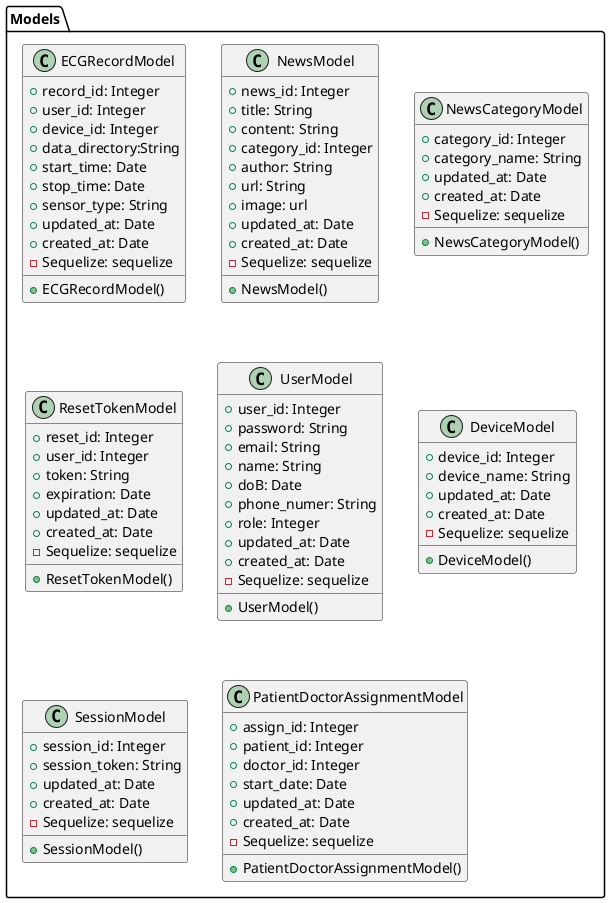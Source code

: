 @startuml

' Define class

' package Controllers {
'     class AuthController {
'         - bcrypt: bcryptjs
'         - jwt: jsonwebtoken
'         - crypto: crypto
'         - nodemailer: nodemailer
'         - path: path
'         - User: UserModel
'         - ResetToken: ResetTokenModel
'         - Sesion: SessionModel

'         + AuthController()
'         + register(req, res)
'         + login(req, res)
'         + logout(req, res)
'         + resetPasswordToken(req, res)
'         + resetPassword(req, res)
'         + isLogin(req, res)
'     }

'     class ECGRecordController {
'         - fs: fs
'         - path: path
'         - EcgRecord: ECGRecordModel
'         - PatientDoctorAssignment: PatientDoctorAssignmentModel
'         - Device: DeviceModel

'         + ECGRecordController()
'         + uploadEcgData(req, res)
'         + getEcgRecordsByUserId(req, res)
'         + getEcgRecordsByDoctor(req, res)
'         + getECGRecordata(req, res) 
'     }

'     class NewsController {
'         - News: NewsModel
'         - NewsCategory: NewsCategoryModel

'         + NewsController()
'         + getNewsById(req, res)
'         + getAllNews(req, res)
'         + getAllNewsCategories(req, res)
'         + getNewsCategoryById(req, res)
'         + getNewsByCategory(req, res)

'     }

'     class PatientDoctorAssignmentController {
'         - User: UserModel
'         - PatientDoctorAssignment: PatientDoctorAssignmentModel


'         + PatientDoctorAssignmentController()
'         + getPatientsByDoctor(req, res)
'         + getDoctorByPatient(req, res)
'         + getNewsById(req, res)
'         + getNewsById(req, res)

'     }

'     class UserController {
'         - bcrypt: bcryptjs
'         - jwt: jsonwebtoken
'         - User: UserModel
'         - path: path

'         + UserController()
'         + updateUserInfo(req, res)
'         + changePassword(req, res)
'         + getUserProfile(req, res)
'         + getAllUsers(req, res)
'         + getUserById(req, res)

'     }

'     class AdminController  {
'         - AdminJS: adminjs
'         - Component: Component
'         - EcgRecordsResource: ECGRecordResource
'         - NewsCategoryResource: NewsCateGoryResource
'         - NewsResource: NewsResource
'         - PatientDoctorAssignmentResource: PatientDoctorAssignmentResource
'         - PatientResource: PatientResource
'         - DoctorResource: DoctorResource
'         - AdminResource: AdminResource

'         + AdminController()
'     }
' }


package Models {
    class ECGRecordModel {
        + record_id: Integer
        + user_id: Integer
        + device_id: Integer
        + data_directory:String
        + start_time: Date
        + stop_time: Date
        + sensor_type: String
        + updated_at: Date
        + created_at: Date
        - Sequelize: sequelize

        + ECGRecordModel()
    }

    class NewsModel {
        + news_id: Integer
        + title: String
        + content: String
        + category_id: Integer
        + author: String
        + url: String
        + image: url
        + updated_at: Date
        + created_at: Date
        - Sequelize: sequelize

        + NewsModel()
    }

    class NewsCategoryModel {
        + category_id: Integer
        + category_name: String
        + updated_at: Date
        + created_at: Date
        - Sequelize: sequelize

        + NewsCategoryModel()

    }

    class ResetTokenModel {
        + reset_id: Integer
        + user_id: Integer
        + token: String
        + expiration: Date
        + updated_at: Date
        + created_at: Date
        - Sequelize: sequelize

        + ResetTokenModel()

    }

    class UserModel {
        + user_id: Integer
        + password: String
        + email: String
        + name: String
        + doB: Date
        + phone_numer: String
        + role: Integer
        + updated_at: Date
        + created_at: Date
        - Sequelize: sequelize

        + UserModel()

    }

    class DeviceModel {
        + device_id: Integer
        + device_name: String
        + updated_at: Date
        + created_at: Date
        - Sequelize: sequelize

        + DeviceModel()

    }

    class SessionModel {
        + session_id: Integer
        + session_token: String
        + updated_at: Date
        + created_at: Date
        - Sequelize: sequelize

        + SessionModel()

    }

    class PatientDoctorAssignmentModel {
        + assign_id: Integer
        + patient_id: Integer
        + doctor_id: Integer
        + start_date: Date
        + updated_at: Date
        + created_at: Date
        - Sequelize: sequelize     

        + PatientDoctorAssignmentModel()   
    }

}


' package Routes {
'     class AuthRoute {
'         - authController: AuthController
'         - express: express

'         + AuthRoute()
'         + registerRoute()
'         + getRoute: Router


'     }

'     class ECGRecordRoute {
'         - ecgRecordsController: ECGRecordController
'         - express: express

'         + ECGRecordRoute()
'         + registerRoute()
'         + getRoute: Router

'     }

'     class NewsRoute {
'         - newsController: NewsController
'         - express: express

'         + NewsRoute()
'         + registerRoute()
'         + getRoute: Router

'     }

'     class PatientDoctorAssignmentRoute {
'         - patientDoctorAssignmentController: PatientDoctorAssignmentController
'         - express: express

'         + PatientDoctorAssignmentRoute()
'         + registerRoute()
'         + getRoute: Router

'     }

'     class UserRoute {
'         - usersController: UserController
'         - express: express

'         + UserRoute()
'         + registerRoute()
'         + getRoute: Router

'     }

'     class AdminRoute {
'         - AdminController: AdminController

'         + AdminRoute()
'         + registerRoute()
'         + getRoute: Router

'     }
' }



' package Views {

'     class DashboardViewComponent {

'         + DashboardViewComponent()

'     }

'     class NewsViewComponent {
'         + NewsViewComponent()
'     }

'     class ECGRecordViewComponent {
'         + ECGRecordViewComponent()

'     }

'     class PatientDoctorAssignmentViewComponent {
'         + PatientDoctorAssignmentViewComponent()

'     }

' }


' package Admin {
'     package Resources {
'         class AdminResource {
'             - User: UserModel
'             - bcrypt: bcrypt
'             - ValidationError: adminjs

'             + AdminResource()

'         }

'         class DoctorResource {
'             - User: UserModel
'             - bcrypt: bcrypt
'             - ValidationError: adminjs

'             + DoctorResource()
            
'         }

'         class PatientResource {
'             - User: UserModel
'             - bcrypt: bcrypt
'             - ValidationError: adminjs

'             + PatientResource()
            
'         }

'         class ECGRecordResource {
'             - EcgRecords: ECGRecordModel

'             + ECGRecordResource()
'         }

'         class NewsResource {
'             - News: NewsModel

'             + NewsResource()
'         }

'         class NewsCategoryResource {
'             - NewsCategory: NewsCategoryModel
'             + NewsCategoryResource()

'         }

'         class PatientDoctorAssignmentResource {
'             - PatientDoctorAssignment: PatientDoctorAssignmentModel
'             + PatientDoctorAssignmentResource()
            
'         }

'     }

'     package Components {
'         class Component {
'             + componentLoader: ComponentLoader
'             + DashboardView: DashboardViewComponent
'             + NewsView: NewsViewComponent
'             + ECGRecordView: ECGRecordViewComponent
'             + PatientDoctorAssignmentView: PatientDoctorAssignmentViewComponent

'             + Component()
'         }

'     }
' }

' Components --[hidden]-> Resources





@enduml